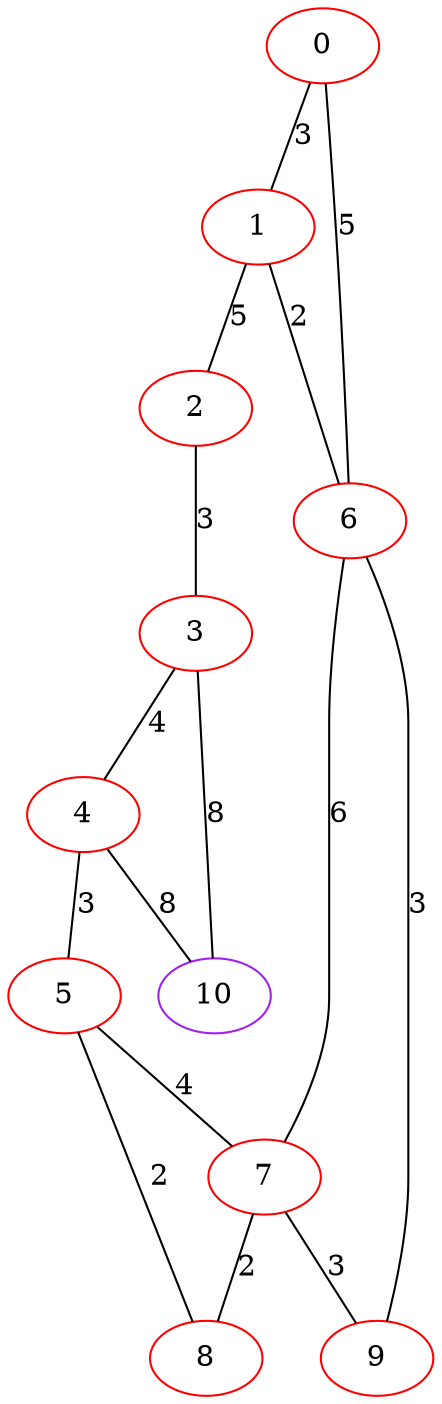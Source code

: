 graph "" {
0 [color=red, weight=1];
1 [color=red, weight=1];
2 [color=red, weight=1];
3 [color=red, weight=1];
4 [color=red, weight=1];
5 [color=red, weight=1];
6 [color=red, weight=1];
7 [color=red, weight=1];
8 [color=red, weight=1];
9 [color=red, weight=1];
10 [color=purple, weight=4];
0 -- 1  [key=0, label=3];
0 -- 6  [key=0, label=5];
1 -- 2  [key=0, label=5];
1 -- 6  [key=0, label=2];
2 -- 3  [key=0, label=3];
3 -- 4  [key=0, label=4];
3 -- 10  [key=0, label=8];
4 -- 10  [key=0, label=8];
4 -- 5  [key=0, label=3];
5 -- 8  [key=0, label=2];
5 -- 7  [key=0, label=4];
6 -- 9  [key=0, label=3];
6 -- 7  [key=0, label=6];
7 -- 8  [key=0, label=2];
7 -- 9  [key=0, label=3];
}
